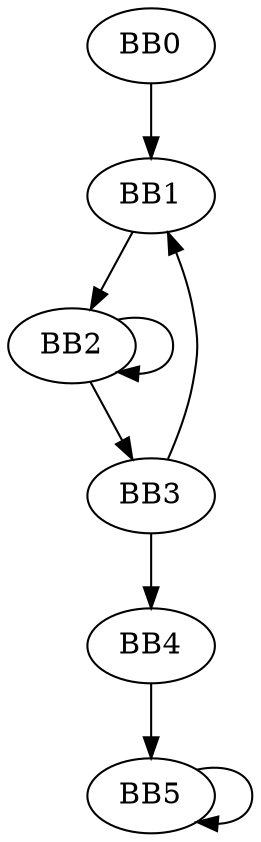 # bb.dot 
# compile with dot -Tjpg -o bb.jpg bb.dot
# using the graphviz app https://graphviz.org/
digraph dfa {
BB0 -> BB1
BB1 -> BB2
BB2 -> BB2 
BB2 -> BB3
BB3 -> BB1 
BB3 -> BB4
BB4 -> BB5
BB5 -> BB5
}
